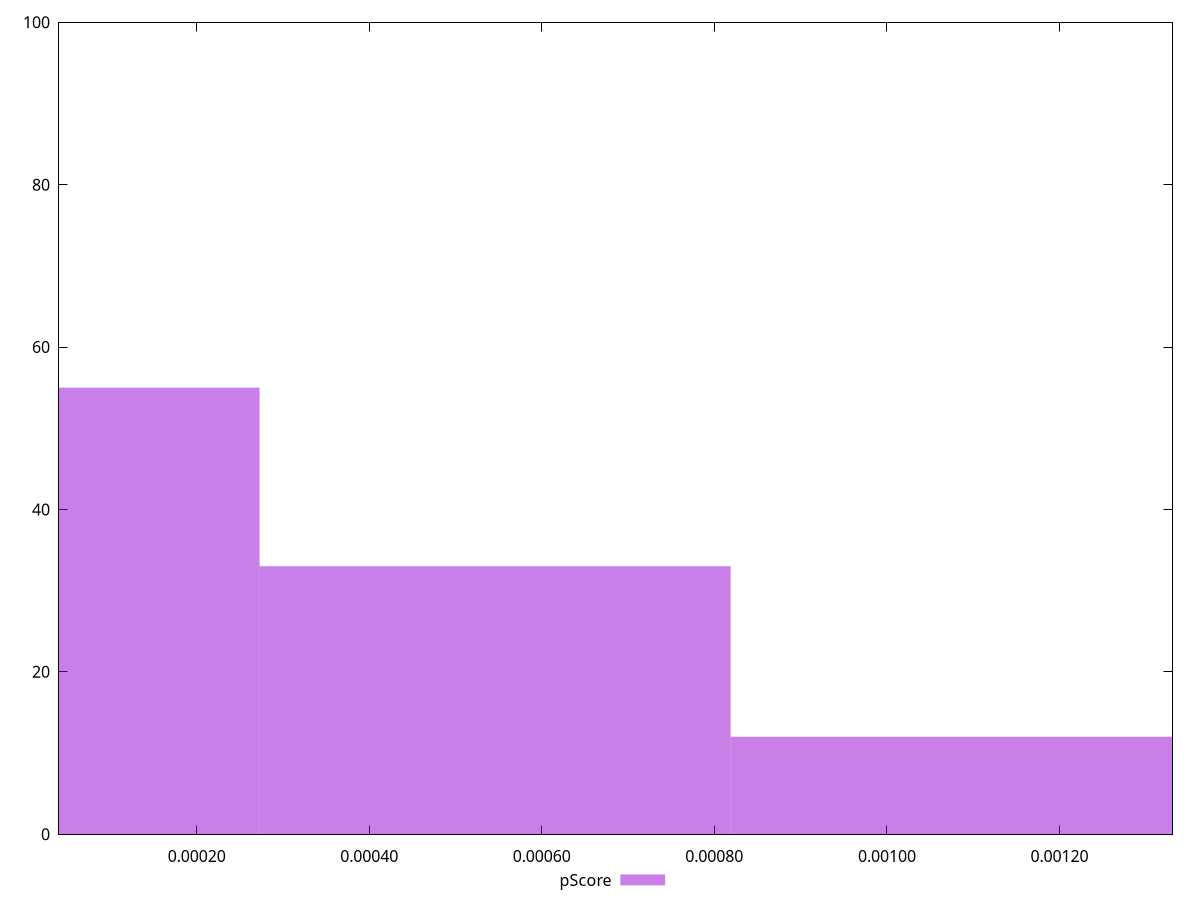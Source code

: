 reset

$pScore <<EOF
0 55
0.0005459083343048795 33
0.001091816668609759 12
EOF

set key outside below
set boxwidth 0.0005459083343048795
set xrange [0.000040494830631288004:0.0013310137756266105]
set yrange [0:100]
set trange [0:100]
set style fill transparent solid 0.5 noborder
set terminal svg size 640, 490 enhanced background rgb 'white'
set output "reprap/largest-contentful-paint/samples/pages+cached+noexternal+nomedia+nocss/pScore/histogram.svg"

plot $pScore title "pScore" with boxes

reset
